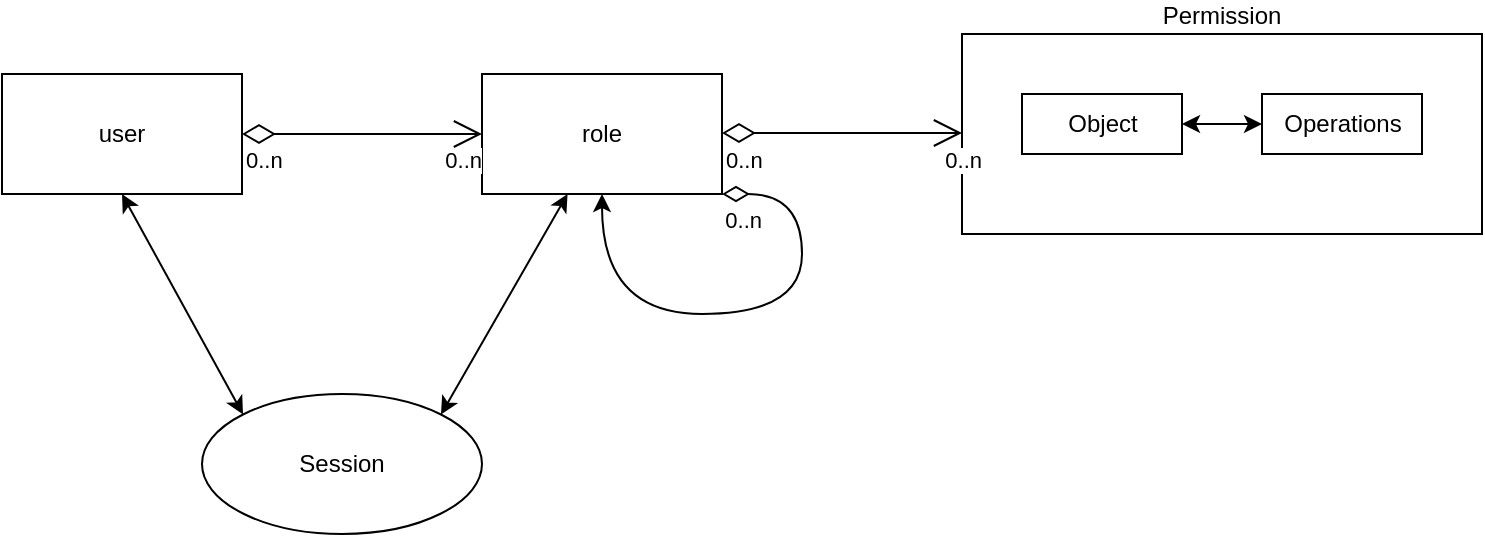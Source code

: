 <mxfile version="14.6.9" type="device"><diagram id="7eAl8mHTOKfCU6B_ukAg" name="第 1 页"><mxGraphModel dx="1038" dy="500" grid="1" gridSize="10" guides="1" tooltips="1" connect="1" arrows="1" fold="1" page="1" pageScale="1" pageWidth="827" pageHeight="1169" math="0" shadow="0"><root><mxCell id="0"/><mxCell id="1" parent="0"/><mxCell id="cCq3qZe5kqlHNuhWD5ez-14" style="rounded=0;orthogonalLoop=1;jettySize=auto;html=1;fontColor=#000000;startArrow=classic;startFill=1;exitX=0.5;exitY=1;exitDx=0;exitDy=0;entryX=0;entryY=0;entryDx=0;entryDy=0;" edge="1" parent="1" source="cCq3qZe5kqlHNuhWD5ez-1" target="cCq3qZe5kqlHNuhWD5ez-13"><mxGeometry relative="1" as="geometry"><mxPoint x="340" y="383" as="targetPoint"/></mxGeometry></mxCell><mxCell id="cCq3qZe5kqlHNuhWD5ez-1" value="user" style="rounded=0;whiteSpace=wrap;html=1;" vertex="1" parent="1"><mxGeometry x="200" y="220" width="120" height="60" as="geometry"/></mxCell><mxCell id="cCq3qZe5kqlHNuhWD5ez-15" style="edgeStyle=none;rounded=0;orthogonalLoop=1;jettySize=auto;html=1;entryX=1;entryY=0;entryDx=0;entryDy=0;fontColor=#000000;startArrow=classic;startFill=1;" edge="1" parent="1" source="cCq3qZe5kqlHNuhWD5ez-2" target="cCq3qZe5kqlHNuhWD5ez-13"><mxGeometry relative="1" as="geometry"/></mxCell><mxCell id="cCq3qZe5kqlHNuhWD5ez-2" value="role" style="rounded=0;whiteSpace=wrap;html=1;" vertex="1" parent="1"><mxGeometry x="440" y="220" width="120" height="60" as="geometry"/></mxCell><mxCell id="cCq3qZe5kqlHNuhWD5ez-3" value="Permission" style="rounded=0;whiteSpace=wrap;html=1;labelPosition=center;verticalLabelPosition=top;align=center;verticalAlign=bottom;labelBorderColor=none;" vertex="1" parent="1"><mxGeometry x="680" y="200" width="260" height="100" as="geometry"/></mxCell><mxCell id="cCq3qZe5kqlHNuhWD5ez-6" value="" style="edgeStyle=orthogonalEdgeStyle;rounded=0;orthogonalLoop=1;jettySize=auto;html=1;fontColor=#000000;startArrow=classic;startFill=1;" edge="1" parent="1" source="cCq3qZe5kqlHNuhWD5ez-4" target="cCq3qZe5kqlHNuhWD5ez-5"><mxGeometry relative="1" as="geometry"/></mxCell><mxCell id="cCq3qZe5kqlHNuhWD5ez-4" value="Object" style="html=1;fontColor=#000000;" vertex="1" parent="1"><mxGeometry x="710" y="230" width="80" height="30" as="geometry"/></mxCell><mxCell id="cCq3qZe5kqlHNuhWD5ez-5" value="Operations" style="html=1;fontColor=#000000;" vertex="1" parent="1"><mxGeometry x="830" y="230" width="80" height="30" as="geometry"/></mxCell><mxCell id="cCq3qZe5kqlHNuhWD5ez-7" value="" style="endArrow=open;html=1;endSize=12;startArrow=diamondThin;startSize=14;startFill=0;edgeStyle=orthogonalEdgeStyle;fontColor=#000000;" edge="1" parent="1"><mxGeometry relative="1" as="geometry"><mxPoint x="320" y="250" as="sourcePoint"/><mxPoint x="440" y="250" as="targetPoint"/></mxGeometry></mxCell><mxCell id="cCq3qZe5kqlHNuhWD5ez-8" value="0..n" style="edgeLabel;resizable=0;html=1;align=left;verticalAlign=top;" connectable="0" vertex="1" parent="cCq3qZe5kqlHNuhWD5ez-7"><mxGeometry x="-1" relative="1" as="geometry"/></mxCell><mxCell id="cCq3qZe5kqlHNuhWD5ez-9" value="&lt;span style=&quot;text-align: left&quot;&gt;0..n&lt;/span&gt;" style="edgeLabel;resizable=0;html=1;align=right;verticalAlign=top;" connectable="0" vertex="1" parent="cCq3qZe5kqlHNuhWD5ez-7"><mxGeometry x="1" relative="1" as="geometry"><mxPoint as="offset"/></mxGeometry></mxCell><mxCell id="cCq3qZe5kqlHNuhWD5ez-10" value="" style="endArrow=open;html=1;endSize=12;startArrow=diamondThin;startSize=14;startFill=0;edgeStyle=orthogonalEdgeStyle;fontColor=#000000;" edge="1" parent="1"><mxGeometry relative="1" as="geometry"><mxPoint x="560" y="249.5" as="sourcePoint"/><mxPoint x="680" y="249.5" as="targetPoint"/></mxGeometry></mxCell><mxCell id="cCq3qZe5kqlHNuhWD5ez-11" value="0..n" style="edgeLabel;resizable=0;html=1;align=left;verticalAlign=top;" connectable="0" vertex="1" parent="cCq3qZe5kqlHNuhWD5ez-10"><mxGeometry x="-1" relative="1" as="geometry"/></mxCell><mxCell id="cCq3qZe5kqlHNuhWD5ez-12" value="&lt;span style=&quot;text-align: left&quot;&gt;0..n&lt;/span&gt;" style="edgeLabel;resizable=0;html=1;align=right;verticalAlign=top;" connectable="0" vertex="1" parent="cCq3qZe5kqlHNuhWD5ez-10"><mxGeometry x="1" relative="1" as="geometry"><mxPoint x="10" as="offset"/></mxGeometry></mxCell><mxCell id="cCq3qZe5kqlHNuhWD5ez-13" value="Session" style="ellipse;whiteSpace=wrap;html=1;fontColor=#000000;" vertex="1" parent="1"><mxGeometry x="300" y="380" width="140" height="70" as="geometry"/></mxCell><object label="" id="cCq3qZe5kqlHNuhWD5ez-16"><mxCell style="edgeStyle=orthogonalEdgeStyle;rounded=0;orthogonalLoop=1;jettySize=auto;html=1;fontColor=#000000;startArrow=diamondThin;startFill=0;curved=1;endSize=6;startSize=11;" edge="1" parent="1" target="cCq3qZe5kqlHNuhWD5ez-2"><mxGeometry relative="1" as="geometry"><mxPoint x="560" y="280" as="sourcePoint"/><Array as="points"><mxPoint x="600" y="280"/><mxPoint x="600" y="340"/><mxPoint x="500" y="340"/></Array></mxGeometry></mxCell></object><mxCell id="cCq3qZe5kqlHNuhWD5ez-23" value="&lt;span style=&quot;text-align: left&quot;&gt;0..n&lt;/span&gt;" style="edgeLabel;resizable=0;html=1;align=right;verticalAlign=top;" connectable="0" vertex="1" parent="1"><mxGeometry x="580" y="280" as="geometry"/></mxCell></root></mxGraphModel></diagram></mxfile>